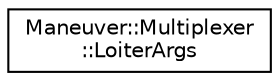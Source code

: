 digraph "Graphical Class Hierarchy"
{
  edge [fontname="Helvetica",fontsize="10",labelfontname="Helvetica",labelfontsize="10"];
  node [fontname="Helvetica",fontsize="10",shape=record];
  rankdir="LR";
  Node0 [label="Maneuver::Multiplexer\l::LoiterArgs",height=0.2,width=0.4,color="black", fillcolor="white", style="filled",URL="$struct_maneuver_1_1_multiplexer_1_1_loiter_args.html"];
}
